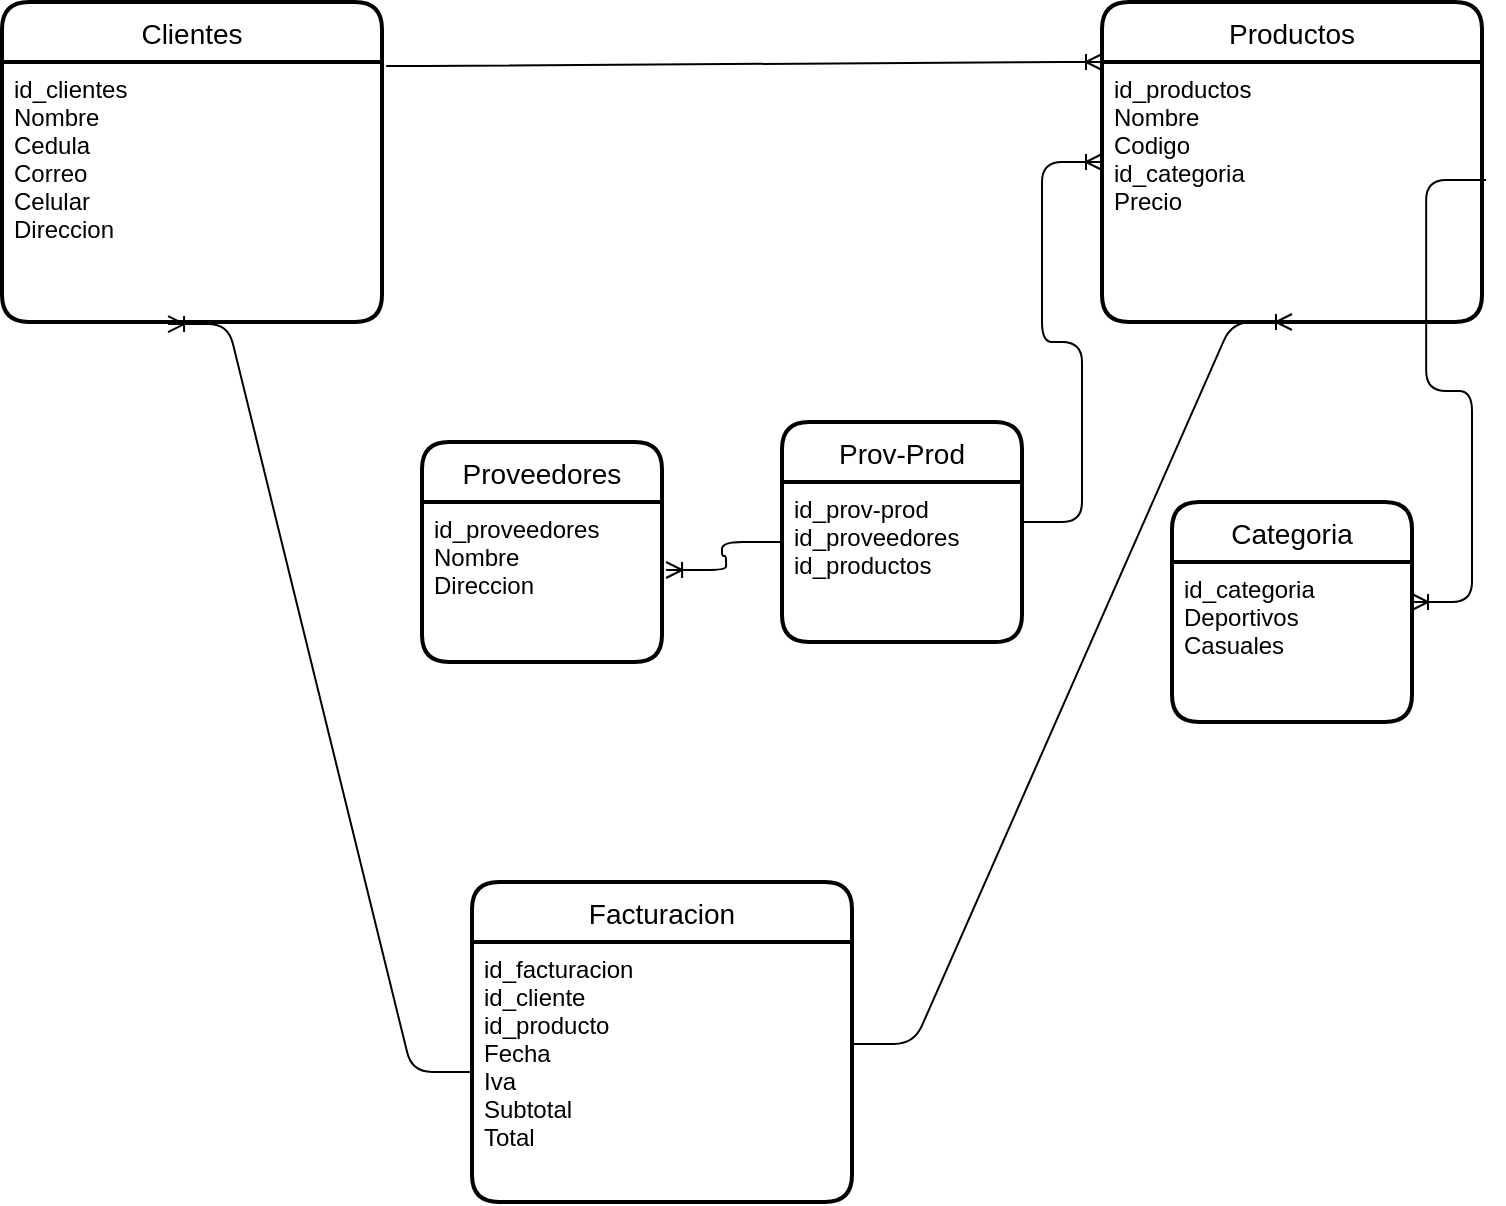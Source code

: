 <mxfile>
    <diagram id="3ddIPuKc4lNfT46Jmixm" name="Page-1">
        <mxGraphModel dx="1980" dy="784" grid="1" gridSize="10" guides="1" tooltips="1" connect="1" arrows="1" fold="1" page="1" pageScale="1" pageWidth="850" pageHeight="1100" math="0" shadow="0">
            <root>
                <mxCell id="0"/>
                <mxCell id="1" parent="0"/>
                <mxCell id="15" value="Clientes" style="swimlane;childLayout=stackLayout;horizontal=1;startSize=30;horizontalStack=0;rounded=1;fontSize=14;fontStyle=0;strokeWidth=2;resizeParent=0;resizeLast=1;shadow=0;dashed=0;align=center;" vertex="1" parent="1">
                    <mxGeometry y="200" width="190" height="160" as="geometry">
                        <mxRectangle x="100" y="210" width="90" height="30" as="alternateBounds"/>
                    </mxGeometry>
                </mxCell>
                <mxCell id="16" value="id_clientes&#10;Nombre&#10;Cedula&#10;Correo&#10;Celular&#10;Direccion" style="align=left;strokeColor=none;fillColor=none;spacingLeft=4;fontSize=12;verticalAlign=top;resizable=0;rotatable=0;part=1;" vertex="1" parent="15">
                    <mxGeometry y="30" width="190" height="130" as="geometry"/>
                </mxCell>
                <mxCell id="19" value="Productos" style="swimlane;childLayout=stackLayout;horizontal=1;startSize=30;horizontalStack=0;rounded=1;fontSize=14;fontStyle=0;strokeWidth=2;resizeParent=0;resizeLast=1;shadow=0;dashed=0;align=center;" vertex="1" parent="1">
                    <mxGeometry x="550" y="200" width="190" height="160" as="geometry">
                        <mxRectangle x="100" y="210" width="90" height="30" as="alternateBounds"/>
                    </mxGeometry>
                </mxCell>
                <mxCell id="20" value="id_productos&#10;Nombre&#10;Codigo&#10;id_categoria&#10;Precio&#10;" style="align=left;strokeColor=none;fillColor=none;spacingLeft=4;fontSize=12;verticalAlign=top;resizable=0;rotatable=0;part=1;" vertex="1" parent="19">
                    <mxGeometry y="30" width="190" height="130" as="geometry"/>
                </mxCell>
                <mxCell id="21" value="Proveedores" style="swimlane;childLayout=stackLayout;horizontal=1;startSize=30;horizontalStack=0;rounded=1;fontSize=14;fontStyle=0;strokeWidth=2;resizeParent=0;resizeLast=1;shadow=0;dashed=0;align=center;" vertex="1" parent="1">
                    <mxGeometry x="210" y="420" width="120" height="110" as="geometry">
                        <mxRectangle x="100" y="210" width="90" height="30" as="alternateBounds"/>
                    </mxGeometry>
                </mxCell>
                <mxCell id="22" value="id_proveedores&#10;Nombre&#10;Direccion&#10;" style="align=left;strokeColor=none;fillColor=none;spacingLeft=4;fontSize=12;verticalAlign=top;resizable=0;rotatable=0;part=1;" vertex="1" parent="21">
                    <mxGeometry y="30" width="120" height="80" as="geometry"/>
                </mxCell>
                <mxCell id="25" value="Categoria" style="swimlane;childLayout=stackLayout;horizontal=1;startSize=30;horizontalStack=0;rounded=1;fontSize=14;fontStyle=0;strokeWidth=2;resizeParent=0;resizeLast=1;shadow=0;dashed=0;align=center;" vertex="1" parent="1">
                    <mxGeometry x="585" y="450" width="120" height="110" as="geometry">
                        <mxRectangle x="100" y="210" width="90" height="30" as="alternateBounds"/>
                    </mxGeometry>
                </mxCell>
                <mxCell id="26" value="id_categoria&#10;Deportivos&#10;Casuales&#10;&#10;" style="align=left;strokeColor=none;fillColor=none;spacingLeft=4;fontSize=12;verticalAlign=top;resizable=0;rotatable=0;part=1;" vertex="1" parent="25">
                    <mxGeometry y="30" width="120" height="80" as="geometry"/>
                </mxCell>
                <mxCell id="27" value="Facturacion" style="swimlane;childLayout=stackLayout;horizontal=1;startSize=30;horizontalStack=0;rounded=1;fontSize=14;fontStyle=0;strokeWidth=2;resizeParent=0;resizeLast=1;shadow=0;dashed=0;align=center;" vertex="1" parent="1">
                    <mxGeometry x="235" y="640" width="190" height="160" as="geometry">
                        <mxRectangle x="100" y="210" width="90" height="30" as="alternateBounds"/>
                    </mxGeometry>
                </mxCell>
                <mxCell id="28" value="id_facturacion&#10;id_cliente&#10;id_producto&#10;Fecha&#10;Iva&#10;Subtotal&#10;Total" style="align=left;strokeColor=none;fillColor=none;spacingLeft=4;fontSize=12;verticalAlign=top;resizable=0;rotatable=0;part=1;" vertex="1" parent="27">
                    <mxGeometry y="30" width="190" height="130" as="geometry"/>
                </mxCell>
                <mxCell id="30" value="" style="edgeStyle=entityRelationEdgeStyle;fontSize=12;html=1;endArrow=ERoneToMany;entryX=0;entryY=0;entryDx=0;entryDy=0;exitX=1.011;exitY=0.2;exitDx=0;exitDy=0;exitPerimeter=0;" edge="1" parent="1" source="15" target="20">
                    <mxGeometry width="100" height="100" relative="1" as="geometry">
                        <mxPoint x="200" y="230" as="sourcePoint"/>
                        <mxPoint x="290" y="200" as="targetPoint"/>
                    </mxGeometry>
                </mxCell>
                <mxCell id="32" value="Prov-Prod" style="swimlane;childLayout=stackLayout;horizontal=1;startSize=30;horizontalStack=0;rounded=1;fontSize=14;fontStyle=0;strokeWidth=2;resizeParent=0;resizeLast=1;shadow=0;dashed=0;align=center;" vertex="1" parent="1">
                    <mxGeometry x="390" y="410" width="120" height="110" as="geometry">
                        <mxRectangle x="100" y="210" width="90" height="30" as="alternateBounds"/>
                    </mxGeometry>
                </mxCell>
                <mxCell id="33" value="id_prov-prod&#10;id_proveedores&#10;id_productos&#10;" style="align=left;strokeColor=none;fillColor=none;spacingLeft=4;fontSize=12;verticalAlign=top;resizable=0;rotatable=0;part=1;" vertex="1" parent="32">
                    <mxGeometry y="30" width="120" height="80" as="geometry"/>
                </mxCell>
                <mxCell id="35" value="" style="edgeStyle=entityRelationEdgeStyle;fontSize=12;html=1;endArrow=ERoneToMany;entryX=0;entryY=0.5;entryDx=0;entryDy=0;exitX=1;exitY=0.25;exitDx=0;exitDy=0;" edge="1" parent="1" source="33" target="19">
                    <mxGeometry width="100" height="100" relative="1" as="geometry">
                        <mxPoint x="425" y="450" as="sourcePoint"/>
                        <mxPoint x="525" y="350" as="targetPoint"/>
                    </mxGeometry>
                </mxCell>
                <mxCell id="36" value="" style="edgeStyle=entityRelationEdgeStyle;fontSize=12;html=1;endArrow=ERoneToMany;entryX=1.017;entryY=0.425;entryDx=0;entryDy=0;exitX=0;exitY=0.375;exitDx=0;exitDy=0;exitPerimeter=0;entryPerimeter=0;" edge="1" parent="1" source="33" target="22">
                    <mxGeometry width="100" height="100" relative="1" as="geometry">
                        <mxPoint x="110" y="690" as="sourcePoint"/>
                        <mxPoint x="240" y="540" as="targetPoint"/>
                    </mxGeometry>
                </mxCell>
                <mxCell id="37" value="" style="edgeStyle=entityRelationEdgeStyle;fontSize=12;html=1;endArrow=ERoneToMany;entryX=0.437;entryY=1.008;entryDx=0;entryDy=0;entryPerimeter=0;exitX=0;exitY=0.5;exitDx=0;exitDy=0;" edge="1" parent="1" source="28" target="16">
                    <mxGeometry width="100" height="100" relative="1" as="geometry">
                        <mxPoint x="520" y="490" as="sourcePoint"/>
                        <mxPoint x="620" y="390" as="targetPoint"/>
                    </mxGeometry>
                </mxCell>
                <mxCell id="38" value="" style="edgeStyle=entityRelationEdgeStyle;fontSize=12;html=1;endArrow=ERoneToMany;exitX=1.005;exitY=0.392;exitDx=0;exitDy=0;exitPerimeter=0;entryX=0.5;entryY=1;entryDx=0;entryDy=0;" edge="1" parent="1" source="28" target="20">
                    <mxGeometry width="100" height="100" relative="1" as="geometry">
                        <mxPoint x="330" y="690" as="sourcePoint"/>
                        <mxPoint x="430" y="590" as="targetPoint"/>
                    </mxGeometry>
                </mxCell>
                <mxCell id="39" value="" style="edgeStyle=entityRelationEdgeStyle;fontSize=12;html=1;endArrow=ERoneToMany;exitX=1.011;exitY=0.454;exitDx=0;exitDy=0;exitPerimeter=0;entryX=1;entryY=0.25;entryDx=0;entryDy=0;" edge="1" parent="1" source="20" target="26">
                    <mxGeometry width="100" height="100" relative="1" as="geometry">
                        <mxPoint x="740" y="300" as="sourcePoint"/>
                        <mxPoint x="840" y="200" as="targetPoint"/>
                    </mxGeometry>
                </mxCell>
            </root>
        </mxGraphModel>
    </diagram>
</mxfile>
